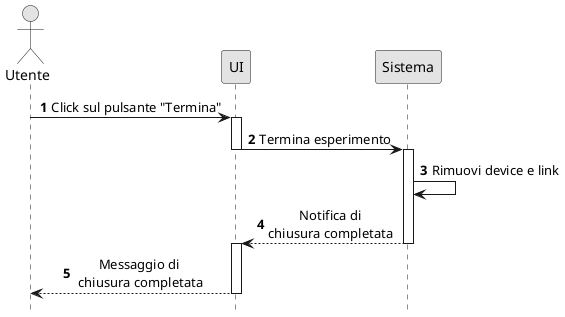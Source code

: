 
  ┌─┐
  ║"│
  └┬┘
  ┌┼┐
   │                             ┌──┐                  ┌───────┐
  ┌┴┐                            │UI│                  │Sistema│
Utente                           └┬─┘                  └───┬───┘
  │1 Click sul pulsante "Termina"┌┴┐                       │
  │ ────────────────────────────>│ │                       │
  │                              │ │                       │
  │                              │ │2 Termina esperimento ┌┴┐
  │                              │ │ ───────────────────> │ │
  │                              └┬┘                      │ │
  │                               │                       │ │────┐
  │                               │                       │ │    │ <b>3</b>
  │                               │                       │ │<───┘ Rimuovi device e link
  │                               │                       │ │
  │                               │                       │ │
  │                              ┌┴┐ 4 Notifica di        │ │
  │                              │ │ chiusura completata  │ │
  │                              │ │ <─ ─ ─ ─ ─ ─ ─ ─ ─ ─ │ │
  │                              │ │                      └┬┘
  │     5 Messaggio di           │ │                       │
  │      chiusura completata     │ │                       │
  │ <─ ─ ─ ─ ─ ─ ─ ─ ─ ─ ─ ─ ─ ─ │ │                       │
  │                              └┬┘                       │

@startuml
hide footbox
autonumber

skinparam shadowing false
skinparam sequenceMessageAlign center
skinparam monochrome true


Actor Utente

Utente -> UI   :   Click sul pulsante "Termina"

activate UI
UI -> Sistema  :   Termina esperimento
deactivate UI
activate Sistema
Sistema -> Sistema :  Rimuovi device e link
UI <-- Sistema  :   Notifica di\nchiusura completata
deactivate Sistema 
activate UI
Utente <-- UI  : Messaggio di\n chiusura completata
deactivate UI


@enduml

